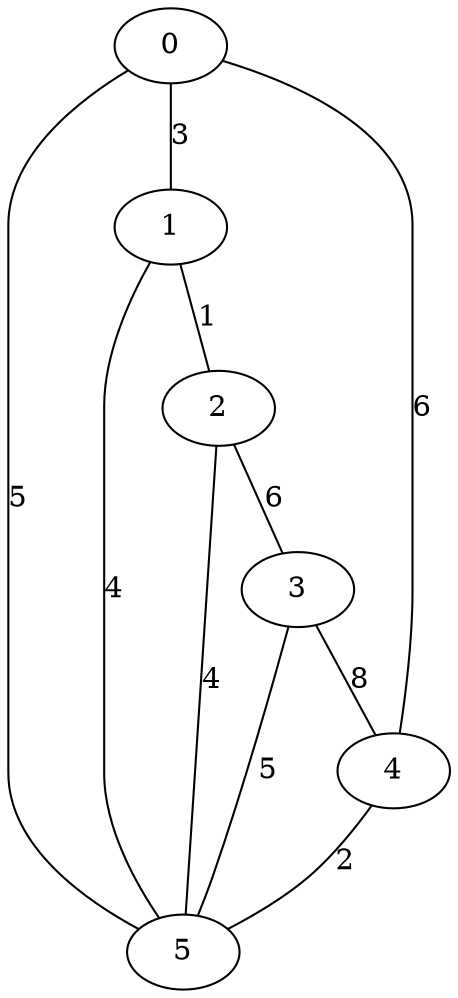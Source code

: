 graph dothi
{
0 [fillcolor = white, style = filled];
1 [fillcolor = white, style = filled];
2 [fillcolor = white, style = filled];
3 [fillcolor = white, style = filled];
4 [fillcolor = white, style = filled];
5 [fillcolor = white, style = filled];
0 -- 1 [label = 3];
0 -- 4 [label = 6];
0 -- 5 [label = 5];
1 -- 2 [label = 1];
1 -- 5 [label = 4];
2 -- 3 [label = 6];
2 -- 5 [label = 4];
3 -- 4 [label = 8];
3 -- 5 [label = 5];
4 -- 5 [label = 2];
}